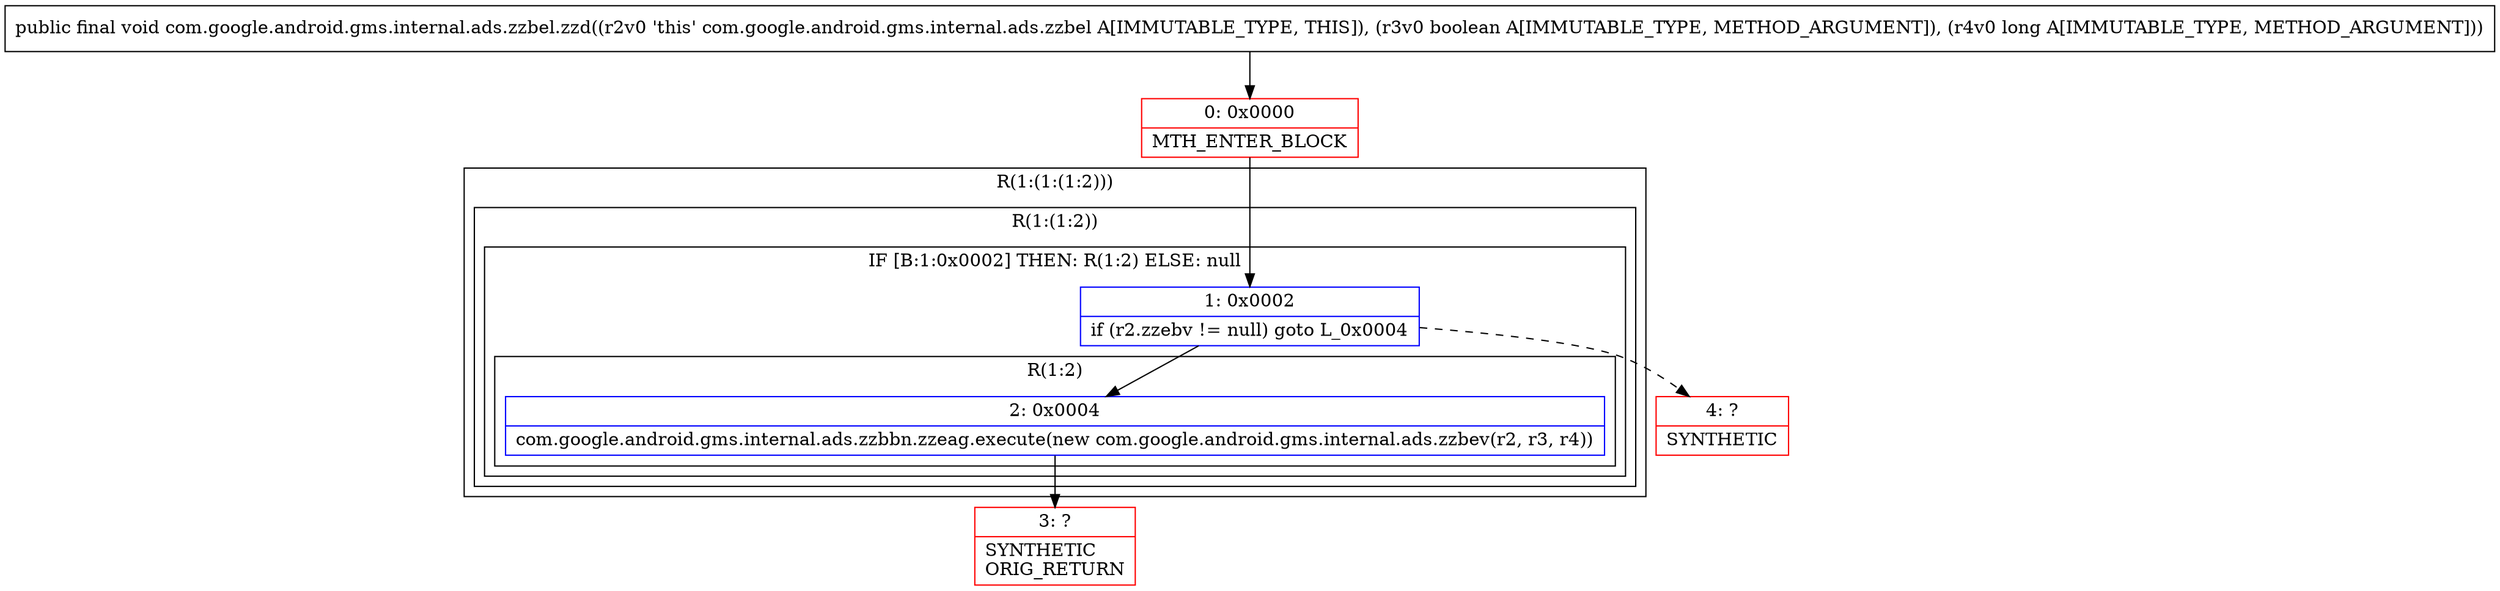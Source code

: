 digraph "CFG forcom.google.android.gms.internal.ads.zzbel.zzd(ZJ)V" {
subgraph cluster_Region_1062328951 {
label = "R(1:(1:(1:2)))";
node [shape=record,color=blue];
subgraph cluster_Region_40881346 {
label = "R(1:(1:2))";
node [shape=record,color=blue];
subgraph cluster_IfRegion_41567266 {
label = "IF [B:1:0x0002] THEN: R(1:2) ELSE: null";
node [shape=record,color=blue];
Node_1 [shape=record,label="{1\:\ 0x0002|if (r2.zzebv != null) goto L_0x0004\l}"];
subgraph cluster_Region_651082517 {
label = "R(1:2)";
node [shape=record,color=blue];
Node_2 [shape=record,label="{2\:\ 0x0004|com.google.android.gms.internal.ads.zzbbn.zzeag.execute(new com.google.android.gms.internal.ads.zzbev(r2, r3, r4))\l}"];
}
}
}
}
Node_0 [shape=record,color=red,label="{0\:\ 0x0000|MTH_ENTER_BLOCK\l}"];
Node_3 [shape=record,color=red,label="{3\:\ ?|SYNTHETIC\lORIG_RETURN\l}"];
Node_4 [shape=record,color=red,label="{4\:\ ?|SYNTHETIC\l}"];
MethodNode[shape=record,label="{public final void com.google.android.gms.internal.ads.zzbel.zzd((r2v0 'this' com.google.android.gms.internal.ads.zzbel A[IMMUTABLE_TYPE, THIS]), (r3v0 boolean A[IMMUTABLE_TYPE, METHOD_ARGUMENT]), (r4v0 long A[IMMUTABLE_TYPE, METHOD_ARGUMENT])) }"];
MethodNode -> Node_0;
Node_1 -> Node_2;
Node_1 -> Node_4[style=dashed];
Node_2 -> Node_3;
Node_0 -> Node_1;
}

